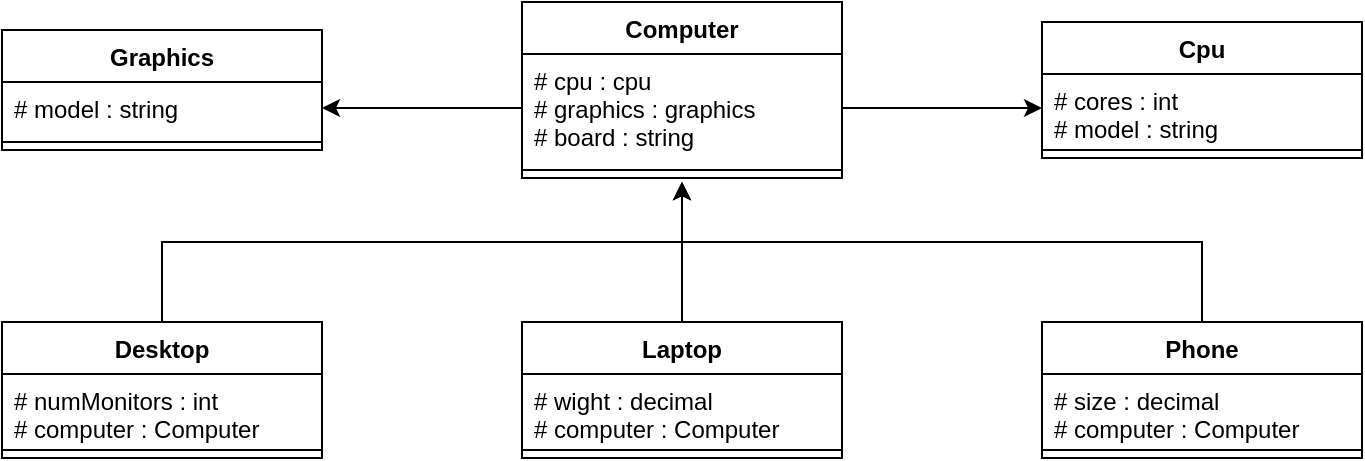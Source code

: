 <mxfile version="13.6.2" type="device"><diagram id="dp4_7gM91I8i7Os9ULtx" name="Page-1"><mxGraphModel dx="1010" dy="619" grid="1" gridSize="10" guides="1" tooltips="1" connect="1" arrows="1" fold="1" page="1" pageScale="1" pageWidth="1654" pageHeight="1169" math="0" shadow="0"><root><mxCell id="0"/><mxCell id="1" parent="0"/><mxCell id="O1hgkV1fBGZNU_Fqp1_A-19" style="edgeStyle=orthogonalEdgeStyle;rounded=0;orthogonalLoop=1;jettySize=auto;html=1;entryX=0.5;entryY=1;entryDx=0;entryDy=0;" edge="1" parent="1"><mxGeometry relative="1" as="geometry"><mxPoint x="200" y="180" as="sourcePoint"/><mxPoint x="460" y="110" as="targetPoint"/><Array as="points"><mxPoint x="200" y="140"/><mxPoint x="460" y="140"/></Array></mxGeometry></mxCell><mxCell id="O1hgkV1fBGZNU_Fqp1_A-18" style="edgeStyle=orthogonalEdgeStyle;rounded=0;orthogonalLoop=1;jettySize=auto;html=1;entryX=0.5;entryY=1;entryDx=0;entryDy=0;" edge="1" parent="1"><mxGeometry relative="1" as="geometry"><mxPoint x="460" y="110" as="targetPoint"/><mxPoint x="460" y="180" as="sourcePoint"/></mxGeometry></mxCell><mxCell id="O1hgkV1fBGZNU_Fqp1_A-17" style="edgeStyle=orthogonalEdgeStyle;rounded=0;orthogonalLoop=1;jettySize=auto;html=1;entryX=0.5;entryY=1;entryDx=0;entryDy=0;" edge="1" parent="1"><mxGeometry relative="1" as="geometry"><mxPoint x="720" y="180" as="sourcePoint"/><mxPoint x="460" y="110" as="targetPoint"/><Array as="points"><mxPoint x="720" y="140"/><mxPoint x="460" y="140"/></Array></mxGeometry></mxCell><mxCell id="O1hgkV1fBGZNU_Fqp1_A-21" value="Computer" style="swimlane;fontStyle=1;align=center;verticalAlign=top;childLayout=stackLayout;horizontal=1;startSize=26;horizontalStack=0;resizeParent=1;resizeParentMax=0;resizeLast=0;collapsible=1;marginBottom=0;" vertex="1" parent="1"><mxGeometry x="380" y="20" width="160" height="88" as="geometry"/></mxCell><mxCell id="O1hgkV1fBGZNU_Fqp1_A-22" value="# cpu : cpu&#10;# graphics : graphics&#10;# board : string" style="text;strokeColor=none;fillColor=none;align=left;verticalAlign=top;spacingLeft=4;spacingRight=4;overflow=hidden;rotatable=0;points=[[0,0.5],[1,0.5]];portConstraint=eastwest;" vertex="1" parent="O1hgkV1fBGZNU_Fqp1_A-21"><mxGeometry y="26" width="160" height="54" as="geometry"/></mxCell><mxCell id="O1hgkV1fBGZNU_Fqp1_A-23" value="" style="line;strokeWidth=1;fillColor=none;align=left;verticalAlign=middle;spacingTop=-1;spacingLeft=3;spacingRight=3;rotatable=0;labelPosition=right;points=[];portConstraint=eastwest;" vertex="1" parent="O1hgkV1fBGZNU_Fqp1_A-21"><mxGeometry y="80" width="160" height="8" as="geometry"/></mxCell><mxCell id="O1hgkV1fBGZNU_Fqp1_A-25" value="Desktop" style="swimlane;fontStyle=1;align=center;verticalAlign=top;childLayout=stackLayout;horizontal=1;startSize=26;horizontalStack=0;resizeParent=1;resizeParentMax=0;resizeLast=0;collapsible=1;marginBottom=0;" vertex="1" parent="1"><mxGeometry x="120" y="180" width="160" height="68" as="geometry"/></mxCell><mxCell id="O1hgkV1fBGZNU_Fqp1_A-26" value="# numMonitors : int&#10;# computer : Computer" style="text;strokeColor=none;fillColor=none;align=left;verticalAlign=top;spacingLeft=4;spacingRight=4;overflow=hidden;rotatable=0;points=[[0,0.5],[1,0.5]];portConstraint=eastwest;" vertex="1" parent="O1hgkV1fBGZNU_Fqp1_A-25"><mxGeometry y="26" width="160" height="34" as="geometry"/></mxCell><mxCell id="O1hgkV1fBGZNU_Fqp1_A-27" value="" style="line;strokeWidth=1;fillColor=none;align=left;verticalAlign=middle;spacingTop=-1;spacingLeft=3;spacingRight=3;rotatable=0;labelPosition=right;points=[];portConstraint=eastwest;" vertex="1" parent="O1hgkV1fBGZNU_Fqp1_A-25"><mxGeometry y="60" width="160" height="8" as="geometry"/></mxCell><mxCell id="O1hgkV1fBGZNU_Fqp1_A-29" value="Laptop" style="swimlane;fontStyle=1;align=center;verticalAlign=top;childLayout=stackLayout;horizontal=1;startSize=26;horizontalStack=0;resizeParent=1;resizeParentMax=0;resizeLast=0;collapsible=1;marginBottom=0;" vertex="1" parent="1"><mxGeometry x="380" y="180" width="160" height="68" as="geometry"/></mxCell><mxCell id="O1hgkV1fBGZNU_Fqp1_A-30" value="# wight : decimal&#10;# computer : Computer" style="text;strokeColor=none;fillColor=none;align=left;verticalAlign=top;spacingLeft=4;spacingRight=4;overflow=hidden;rotatable=0;points=[[0,0.5],[1,0.5]];portConstraint=eastwest;" vertex="1" parent="O1hgkV1fBGZNU_Fqp1_A-29"><mxGeometry y="26" width="160" height="34" as="geometry"/></mxCell><mxCell id="O1hgkV1fBGZNU_Fqp1_A-31" value="" style="line;strokeWidth=1;fillColor=none;align=left;verticalAlign=middle;spacingTop=-1;spacingLeft=3;spacingRight=3;rotatable=0;labelPosition=right;points=[];portConstraint=eastwest;" vertex="1" parent="O1hgkV1fBGZNU_Fqp1_A-29"><mxGeometry y="60" width="160" height="8" as="geometry"/></mxCell><mxCell id="O1hgkV1fBGZNU_Fqp1_A-33" value="Phone" style="swimlane;fontStyle=1;align=center;verticalAlign=top;childLayout=stackLayout;horizontal=1;startSize=26;horizontalStack=0;resizeParent=1;resizeParentMax=0;resizeLast=0;collapsible=1;marginBottom=0;" vertex="1" parent="1"><mxGeometry x="640" y="180" width="160" height="68" as="geometry"/></mxCell><mxCell id="O1hgkV1fBGZNU_Fqp1_A-34" value="# size : decimal&#10;# computer : Computer" style="text;strokeColor=none;fillColor=none;align=left;verticalAlign=top;spacingLeft=4;spacingRight=4;overflow=hidden;rotatable=0;points=[[0,0.5],[1,0.5]];portConstraint=eastwest;" vertex="1" parent="O1hgkV1fBGZNU_Fqp1_A-33"><mxGeometry y="26" width="160" height="34" as="geometry"/></mxCell><mxCell id="O1hgkV1fBGZNU_Fqp1_A-35" value="" style="line;strokeWidth=1;fillColor=none;align=left;verticalAlign=middle;spacingTop=-1;spacingLeft=3;spacingRight=3;rotatable=0;labelPosition=right;points=[];portConstraint=eastwest;" vertex="1" parent="O1hgkV1fBGZNU_Fqp1_A-33"><mxGeometry y="60" width="160" height="8" as="geometry"/></mxCell><mxCell id="O1hgkV1fBGZNU_Fqp1_A-47" style="edgeStyle=orthogonalEdgeStyle;rounded=0;orthogonalLoop=1;jettySize=auto;html=1;entryX=0;entryY=0.5;entryDx=0;entryDy=0;" edge="1" parent="1" source="O1hgkV1fBGZNU_Fqp1_A-22" target="O1hgkV1fBGZNU_Fqp1_A-38"><mxGeometry relative="1" as="geometry"/></mxCell><mxCell id="O1hgkV1fBGZNU_Fqp1_A-48" style="edgeStyle=orthogonalEdgeStyle;rounded=0;orthogonalLoop=1;jettySize=auto;html=1;entryX=1;entryY=0.5;entryDx=0;entryDy=0;" edge="1" parent="1" source="O1hgkV1fBGZNU_Fqp1_A-22" target="O1hgkV1fBGZNU_Fqp1_A-43"><mxGeometry relative="1" as="geometry"/></mxCell><mxCell id="O1hgkV1fBGZNU_Fqp1_A-42" value="Graphics" style="swimlane;fontStyle=1;align=center;verticalAlign=top;childLayout=stackLayout;horizontal=1;startSize=26;horizontalStack=0;resizeParent=1;resizeParentMax=0;resizeLast=0;collapsible=1;marginBottom=0;" vertex="1" parent="1"><mxGeometry x="120" y="34" width="160" height="60" as="geometry"/></mxCell><mxCell id="O1hgkV1fBGZNU_Fqp1_A-43" value="# model : string" style="text;strokeColor=none;fillColor=none;align=left;verticalAlign=top;spacingLeft=4;spacingRight=4;overflow=hidden;rotatable=0;points=[[0,0.5],[1,0.5]];portConstraint=eastwest;" vertex="1" parent="O1hgkV1fBGZNU_Fqp1_A-42"><mxGeometry y="26" width="160" height="26" as="geometry"/></mxCell><mxCell id="O1hgkV1fBGZNU_Fqp1_A-44" value="" style="line;strokeWidth=1;fillColor=none;align=left;verticalAlign=middle;spacingTop=-1;spacingLeft=3;spacingRight=3;rotatable=0;labelPosition=right;points=[];portConstraint=eastwest;" vertex="1" parent="O1hgkV1fBGZNU_Fqp1_A-42"><mxGeometry y="52" width="160" height="8" as="geometry"/></mxCell><mxCell id="O1hgkV1fBGZNU_Fqp1_A-37" value="Cpu" style="swimlane;fontStyle=1;align=center;verticalAlign=top;childLayout=stackLayout;horizontal=1;startSize=26;horizontalStack=0;resizeParent=1;resizeParentMax=0;resizeLast=0;collapsible=1;marginBottom=0;" vertex="1" parent="1"><mxGeometry x="640" y="30" width="160" height="68" as="geometry"/></mxCell><mxCell id="O1hgkV1fBGZNU_Fqp1_A-38" value="# cores : int&#10;# model : string" style="text;strokeColor=none;fillColor=none;align=left;verticalAlign=top;spacingLeft=4;spacingRight=4;overflow=hidden;rotatable=0;points=[[0,0.5],[1,0.5]];portConstraint=eastwest;" vertex="1" parent="O1hgkV1fBGZNU_Fqp1_A-37"><mxGeometry y="26" width="160" height="34" as="geometry"/></mxCell><mxCell id="O1hgkV1fBGZNU_Fqp1_A-39" value="" style="line;strokeWidth=1;fillColor=none;align=left;verticalAlign=middle;spacingTop=-1;spacingLeft=3;spacingRight=3;rotatable=0;labelPosition=right;points=[];portConstraint=eastwest;" vertex="1" parent="O1hgkV1fBGZNU_Fqp1_A-37"><mxGeometry y="60" width="160" height="8" as="geometry"/></mxCell></root></mxGraphModel></diagram></mxfile>